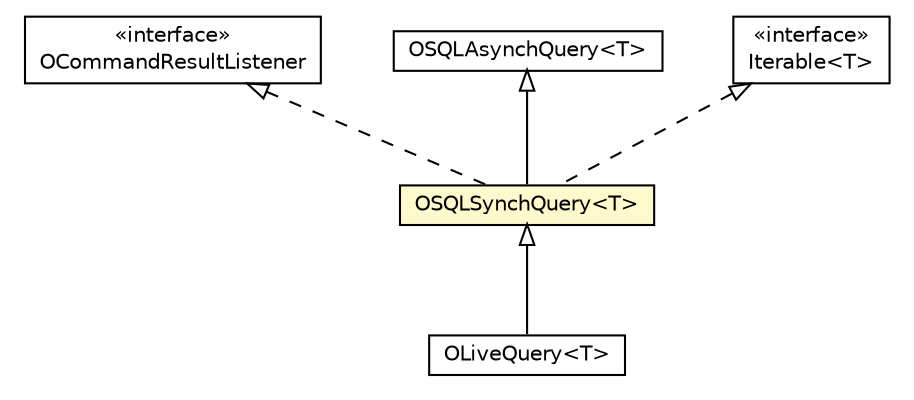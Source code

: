 #!/usr/local/bin/dot
#
# Class diagram 
# Generated by UMLGraph version R5_6-24-gf6e263 (http://www.umlgraph.org/)
#

digraph G {
	edge [fontname="Helvetica",fontsize=10,labelfontname="Helvetica",labelfontsize=10];
	node [fontname="Helvetica",fontsize=10,shape=plaintext];
	nodesep=0.25;
	ranksep=0.5;
	// com.orientechnologies.orient.core.command.OCommandResultListener
	c3540520 [label=<<table title="com.orientechnologies.orient.core.command.OCommandResultListener" border="0" cellborder="1" cellspacing="0" cellpadding="2" port="p" href="../../command/OCommandResultListener.html">
		<tr><td><table border="0" cellspacing="0" cellpadding="1">
<tr><td align="center" balign="center"> &#171;interface&#187; </td></tr>
<tr><td align="center" balign="center"> OCommandResultListener </td></tr>
		</table></td></tr>
		</table>>, URL="../../command/OCommandResultListener.html", fontname="Helvetica", fontcolor="black", fontsize=10.0];
	// com.orientechnologies.orient.core.sql.query.OLiveQuery<T>
	c3540999 [label=<<table title="com.orientechnologies.orient.core.sql.query.OLiveQuery" border="0" cellborder="1" cellspacing="0" cellpadding="2" port="p" href="./OLiveQuery.html">
		<tr><td><table border="0" cellspacing="0" cellpadding="1">
<tr><td align="center" balign="center"> OLiveQuery&lt;T&gt; </td></tr>
		</table></td></tr>
		</table>>, URL="./OLiveQuery.html", fontname="Helvetica", fontcolor="black", fontsize=10.0];
	// com.orientechnologies.orient.core.sql.query.OSQLSynchQuery<T>
	c3541002 [label=<<table title="com.orientechnologies.orient.core.sql.query.OSQLSynchQuery" border="0" cellborder="1" cellspacing="0" cellpadding="2" port="p" bgcolor="lemonChiffon" href="./OSQLSynchQuery.html">
		<tr><td><table border="0" cellspacing="0" cellpadding="1">
<tr><td align="center" balign="center"> OSQLSynchQuery&lt;T&gt; </td></tr>
		</table></td></tr>
		</table>>, URL="./OSQLSynchQuery.html", fontname="Helvetica", fontcolor="black", fontsize=10.0];
	// com.orientechnologies.orient.core.sql.query.OSQLAsynchQuery<T>
	c3541003 [label=<<table title="com.orientechnologies.orient.core.sql.query.OSQLAsynchQuery" border="0" cellborder="1" cellspacing="0" cellpadding="2" port="p" href="./OSQLAsynchQuery.html">
		<tr><td><table border="0" cellspacing="0" cellpadding="1">
<tr><td align="center" balign="center"> OSQLAsynchQuery&lt;T&gt; </td></tr>
		</table></td></tr>
		</table>>, URL="./OSQLAsynchQuery.html", fontname="Helvetica", fontcolor="black", fontsize=10.0];
	//com.orientechnologies.orient.core.sql.query.OLiveQuery<T> extends com.orientechnologies.orient.core.sql.query.OSQLSynchQuery<T>
	c3541002:p -> c3540999:p [dir=back,arrowtail=empty];
	//com.orientechnologies.orient.core.sql.query.OSQLSynchQuery<T> extends com.orientechnologies.orient.core.sql.query.OSQLAsynchQuery<T>
	c3541003:p -> c3541002:p [dir=back,arrowtail=empty];
	//com.orientechnologies.orient.core.sql.query.OSQLSynchQuery<T> implements com.orientechnologies.orient.core.command.OCommandResultListener
	c3540520:p -> c3541002:p [dir=back,arrowtail=empty,style=dashed];
	//com.orientechnologies.orient.core.sql.query.OSQLSynchQuery<T> implements java.lang.Iterable<T>
	c3542091:p -> c3541002:p [dir=back,arrowtail=empty,style=dashed];
	// java.lang.Iterable<T>
	c3542091 [label=<<table title="java.lang.Iterable" border="0" cellborder="1" cellspacing="0" cellpadding="2" port="p" href="http://java.sun.com/j2se/1.4.2/docs/api/java/lang/Iterable.html">
		<tr><td><table border="0" cellspacing="0" cellpadding="1">
<tr><td align="center" balign="center"> &#171;interface&#187; </td></tr>
<tr><td align="center" balign="center"> Iterable&lt;T&gt; </td></tr>
		</table></td></tr>
		</table>>, URL="http://java.sun.com/j2se/1.4.2/docs/api/java/lang/Iterable.html", fontname="Helvetica", fontcolor="black", fontsize=10.0];
}

